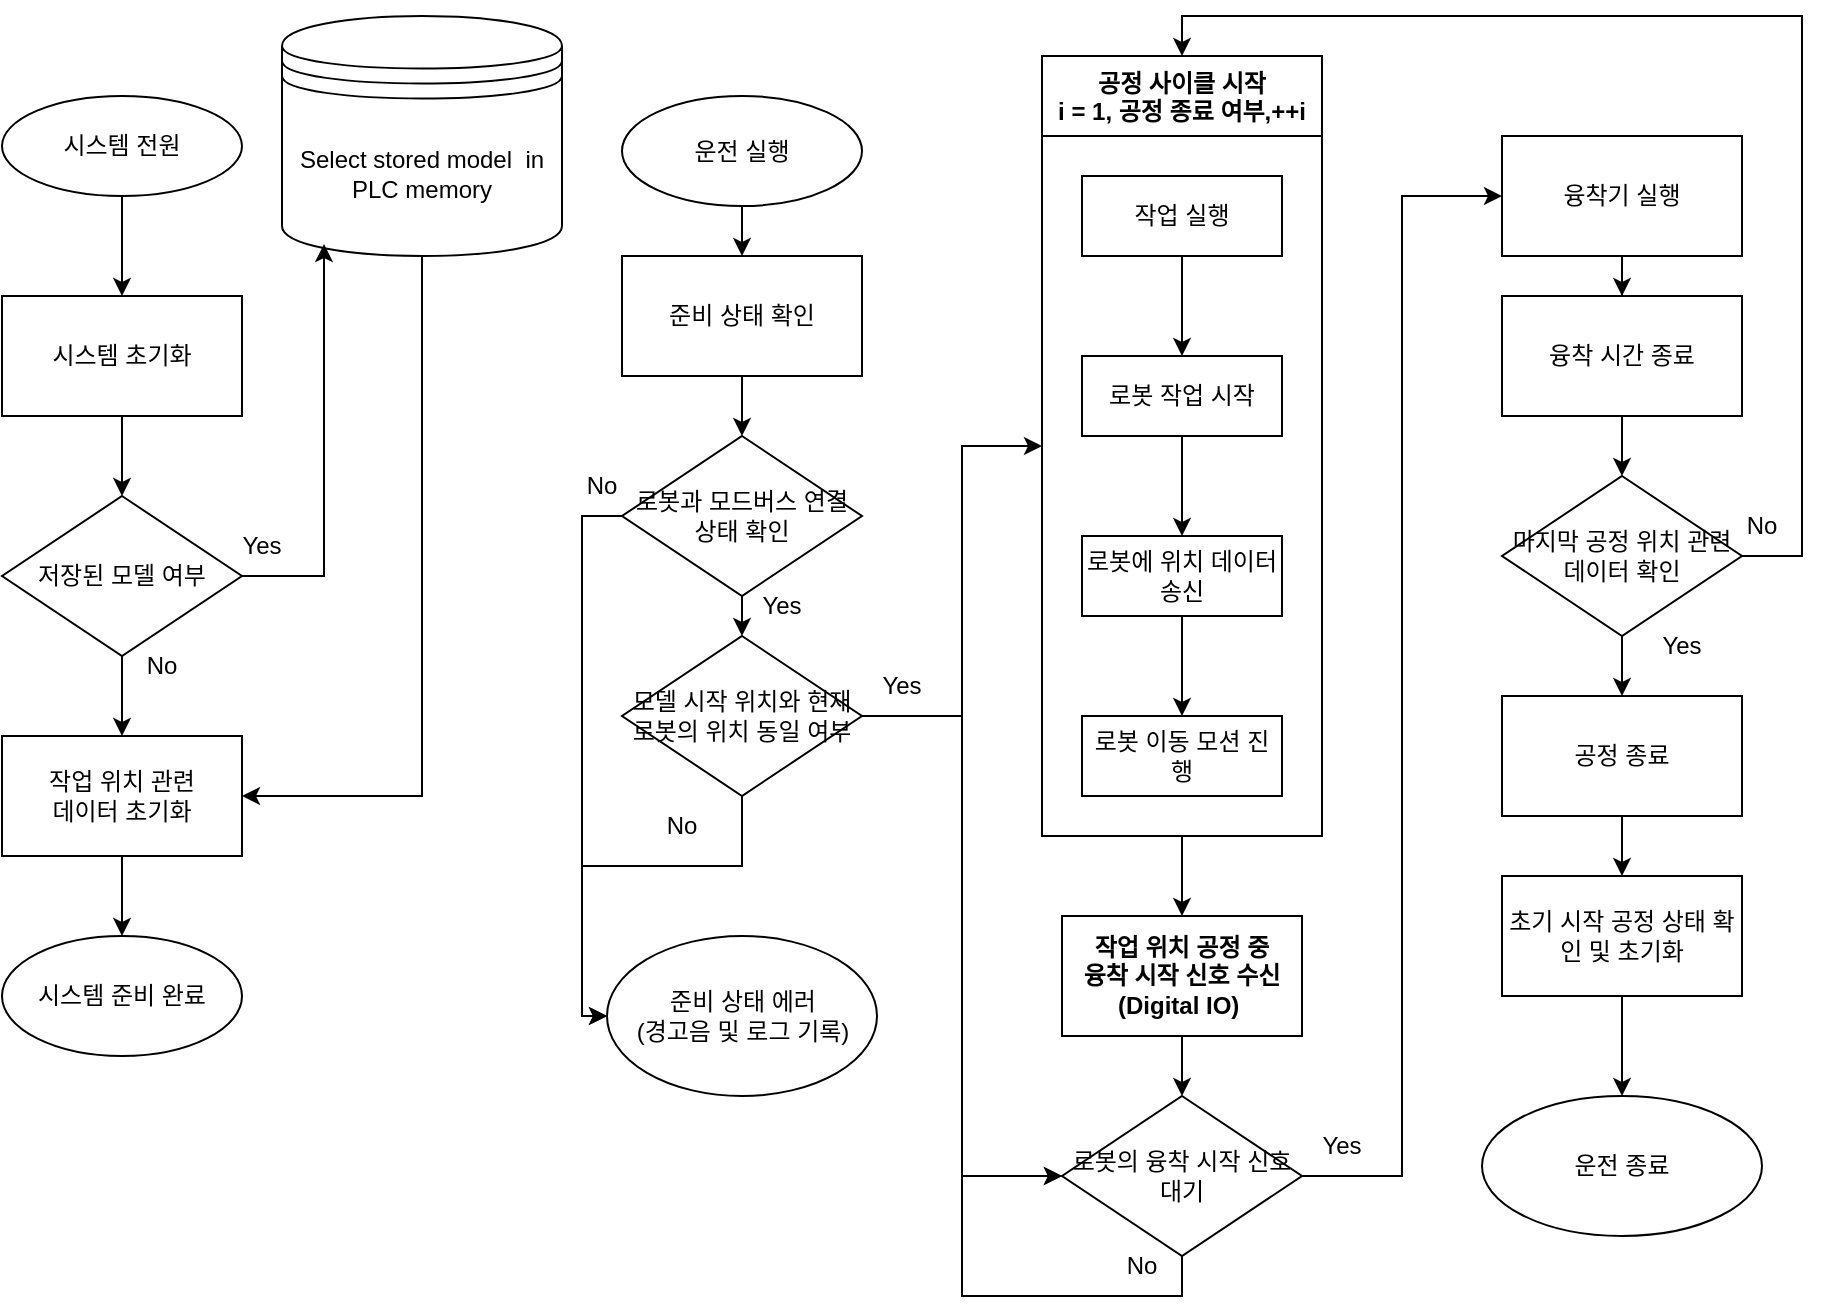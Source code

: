 <mxfile version="22.0.6" type="github">
  <diagram name="페이지-1" id="qV048MeyJkKbHWl1AZwC">
    <mxGraphModel dx="1240" dy="826" grid="1" gridSize="10" guides="1" tooltips="1" connect="1" arrows="1" fold="1" page="1" pageScale="1" pageWidth="1169" pageHeight="827" math="0" shadow="0">
      <root>
        <mxCell id="0" />
        <mxCell id="1" parent="0" />
        <mxCell id="3W03TdgM_L5-CnEBzGcr-3" style="edgeStyle=orthogonalEdgeStyle;rounded=0;orthogonalLoop=1;jettySize=auto;html=1;exitX=0.5;exitY=1;exitDx=0;exitDy=0;entryX=0.5;entryY=0;entryDx=0;entryDy=0;" edge="1" parent="1" source="3W03TdgM_L5-CnEBzGcr-1" target="3W03TdgM_L5-CnEBzGcr-2">
          <mxGeometry relative="1" as="geometry" />
        </mxCell>
        <mxCell id="3W03TdgM_L5-CnEBzGcr-1" value="시스템 전원" style="ellipse;whiteSpace=wrap;html=1;" vertex="1" parent="1">
          <mxGeometry x="110" y="120" width="120" height="50" as="geometry" />
        </mxCell>
        <mxCell id="3W03TdgM_L5-CnEBzGcr-7" value="" style="edgeStyle=orthogonalEdgeStyle;rounded=0;orthogonalLoop=1;jettySize=auto;html=1;" edge="1" parent="1" source="3W03TdgM_L5-CnEBzGcr-2" target="3W03TdgM_L5-CnEBzGcr-6">
          <mxGeometry relative="1" as="geometry" />
        </mxCell>
        <mxCell id="3W03TdgM_L5-CnEBzGcr-2" value="시스템 초기화" style="rounded=0;whiteSpace=wrap;html=1;" vertex="1" parent="1">
          <mxGeometry x="110" y="220" width="120" height="60" as="geometry" />
        </mxCell>
        <mxCell id="3W03TdgM_L5-CnEBzGcr-15" style="edgeStyle=orthogonalEdgeStyle;rounded=0;orthogonalLoop=1;jettySize=auto;html=1;entryX=1;entryY=0.5;entryDx=0;entryDy=0;exitX=0.5;exitY=1;exitDx=0;exitDy=0;" edge="1" parent="1" source="3W03TdgM_L5-CnEBzGcr-4" target="3W03TdgM_L5-CnEBzGcr-12">
          <mxGeometry relative="1" as="geometry" />
        </mxCell>
        <mxCell id="3W03TdgM_L5-CnEBzGcr-4" value="Select stored model&amp;nbsp; in PLC memory" style="shape=datastore;whiteSpace=wrap;html=1;" vertex="1" parent="1">
          <mxGeometry x="250" y="80" width="140" height="120" as="geometry" />
        </mxCell>
        <mxCell id="3W03TdgM_L5-CnEBzGcr-8" style="edgeStyle=orthogonalEdgeStyle;rounded=0;orthogonalLoop=1;jettySize=auto;html=1;entryX=0.15;entryY=0.95;entryDx=0;entryDy=0;entryPerimeter=0;" edge="1" parent="1" source="3W03TdgM_L5-CnEBzGcr-6" target="3W03TdgM_L5-CnEBzGcr-4">
          <mxGeometry relative="1" as="geometry" />
        </mxCell>
        <mxCell id="3W03TdgM_L5-CnEBzGcr-13" value="" style="edgeStyle=orthogonalEdgeStyle;rounded=0;orthogonalLoop=1;jettySize=auto;html=1;" edge="1" parent="1" source="3W03TdgM_L5-CnEBzGcr-6" target="3W03TdgM_L5-CnEBzGcr-12">
          <mxGeometry relative="1" as="geometry" />
        </mxCell>
        <mxCell id="3W03TdgM_L5-CnEBzGcr-6" value="저장된 모델 여부" style="rhombus;whiteSpace=wrap;html=1;rounded=0;" vertex="1" parent="1">
          <mxGeometry x="110" y="320" width="120" height="80" as="geometry" />
        </mxCell>
        <mxCell id="3W03TdgM_L5-CnEBzGcr-9" value="Yes" style="text;html=1;strokeColor=none;fillColor=none;align=center;verticalAlign=middle;whiteSpace=wrap;rounded=0;" vertex="1" parent="1">
          <mxGeometry x="210" y="330" width="60" height="30" as="geometry" />
        </mxCell>
        <mxCell id="3W03TdgM_L5-CnEBzGcr-10" value="No" style="text;html=1;strokeColor=none;fillColor=none;align=center;verticalAlign=middle;whiteSpace=wrap;rounded=0;" vertex="1" parent="1">
          <mxGeometry x="160" y="390" width="60" height="30" as="geometry" />
        </mxCell>
        <mxCell id="3W03TdgM_L5-CnEBzGcr-17" value="" style="edgeStyle=orthogonalEdgeStyle;rounded=0;orthogonalLoop=1;jettySize=auto;html=1;" edge="1" parent="1" source="3W03TdgM_L5-CnEBzGcr-12" target="3W03TdgM_L5-CnEBzGcr-16">
          <mxGeometry relative="1" as="geometry" />
        </mxCell>
        <mxCell id="3W03TdgM_L5-CnEBzGcr-12" value="작업 위치 관련 &lt;br&gt;데이터 초기화" style="whiteSpace=wrap;html=1;rounded=0;" vertex="1" parent="1">
          <mxGeometry x="110" y="440" width="120" height="60" as="geometry" />
        </mxCell>
        <mxCell id="3W03TdgM_L5-CnEBzGcr-16" value="시스템 준비 완료" style="ellipse;whiteSpace=wrap;html=1;rounded=0;" vertex="1" parent="1">
          <mxGeometry x="110" y="540" width="120" height="60" as="geometry" />
        </mxCell>
        <mxCell id="3W03TdgM_L5-CnEBzGcr-20" value="" style="edgeStyle=orthogonalEdgeStyle;rounded=0;orthogonalLoop=1;jettySize=auto;html=1;" edge="1" parent="1" source="3W03TdgM_L5-CnEBzGcr-18" target="3W03TdgM_L5-CnEBzGcr-19">
          <mxGeometry relative="1" as="geometry" />
        </mxCell>
        <mxCell id="3W03TdgM_L5-CnEBzGcr-18" value="운전 실행" style="ellipse;whiteSpace=wrap;html=1;" vertex="1" parent="1">
          <mxGeometry x="420" y="120" width="120" height="55" as="geometry" />
        </mxCell>
        <mxCell id="3W03TdgM_L5-CnEBzGcr-22" value="" style="edgeStyle=orthogonalEdgeStyle;rounded=0;orthogonalLoop=1;jettySize=auto;html=1;entryX=0.5;entryY=0;entryDx=0;entryDy=0;" edge="1" parent="1" source="3W03TdgM_L5-CnEBzGcr-19" target="3W03TdgM_L5-CnEBzGcr-33">
          <mxGeometry relative="1" as="geometry">
            <mxPoint x="480" y="290" as="targetPoint" />
          </mxGeometry>
        </mxCell>
        <mxCell id="3W03TdgM_L5-CnEBzGcr-19" value="준비 상태 확인" style="whiteSpace=wrap;html=1;" vertex="1" parent="1">
          <mxGeometry x="420" y="200" width="120" height="60" as="geometry" />
        </mxCell>
        <mxCell id="3W03TdgM_L5-CnEBzGcr-27" value="" style="edgeStyle=orthogonalEdgeStyle;rounded=0;orthogonalLoop=1;jettySize=auto;html=1;entryX=0;entryY=0.5;entryDx=0;entryDy=0;exitX=0;exitY=0.5;exitDx=0;exitDy=0;" edge="1" parent="1" source="3W03TdgM_L5-CnEBzGcr-33" target="3W03TdgM_L5-CnEBzGcr-26">
          <mxGeometry relative="1" as="geometry">
            <mxPoint x="540" y="330" as="sourcePoint" />
          </mxGeometry>
        </mxCell>
        <mxCell id="3W03TdgM_L5-CnEBzGcr-31" value="" style="edgeStyle=orthogonalEdgeStyle;rounded=0;orthogonalLoop=1;jettySize=auto;html=1;entryX=0.5;entryY=0;entryDx=0;entryDy=0;" edge="1" parent="1" target="3W03TdgM_L5-CnEBzGcr-32">
          <mxGeometry relative="1" as="geometry">
            <mxPoint x="480" y="370" as="sourcePoint" />
            <mxPoint x="480" y="440" as="targetPoint" />
          </mxGeometry>
        </mxCell>
        <mxCell id="3W03TdgM_L5-CnEBzGcr-26" value="준비 상태 에러&lt;br&gt;(경고음 및 로그 기록)" style="ellipse;whiteSpace=wrap;html=1;" vertex="1" parent="1">
          <mxGeometry x="412.5" y="540" width="135" height="80" as="geometry" />
        </mxCell>
        <mxCell id="3W03TdgM_L5-CnEBzGcr-28" value="No" style="text;html=1;strokeColor=none;fillColor=none;align=center;verticalAlign=middle;whiteSpace=wrap;rounded=0;" vertex="1" parent="1">
          <mxGeometry x="380" y="300" width="60" height="30" as="geometry" />
        </mxCell>
        <mxCell id="3W03TdgM_L5-CnEBzGcr-29" value="Yes" style="text;html=1;strokeColor=none;fillColor=none;align=center;verticalAlign=middle;whiteSpace=wrap;rounded=0;" vertex="1" parent="1">
          <mxGeometry x="470" y="360" width="60" height="30" as="geometry" />
        </mxCell>
        <mxCell id="3W03TdgM_L5-CnEBzGcr-35" style="edgeStyle=orthogonalEdgeStyle;rounded=0;orthogonalLoop=1;jettySize=auto;html=1;entryX=0;entryY=0.5;entryDx=0;entryDy=0;exitX=0.5;exitY=1;exitDx=0;exitDy=0;" edge="1" parent="1" source="3W03TdgM_L5-CnEBzGcr-32" target="3W03TdgM_L5-CnEBzGcr-26">
          <mxGeometry relative="1" as="geometry">
            <Array as="points">
              <mxPoint x="480" y="505" />
              <mxPoint x="400" y="505" />
              <mxPoint x="400" y="580" />
            </Array>
          </mxGeometry>
        </mxCell>
        <mxCell id="3W03TdgM_L5-CnEBzGcr-40" value="" style="edgeStyle=orthogonalEdgeStyle;rounded=0;orthogonalLoop=1;jettySize=auto;html=1;" edge="1" parent="1" source="3W03TdgM_L5-CnEBzGcr-32" target="3W03TdgM_L5-CnEBzGcr-41">
          <mxGeometry relative="1" as="geometry">
            <mxPoint x="480" y="500" as="targetPoint" />
            <Array as="points">
              <mxPoint x="590" y="430" />
              <mxPoint x="590" y="295" />
            </Array>
          </mxGeometry>
        </mxCell>
        <mxCell id="3W03TdgM_L5-CnEBzGcr-60" style="edgeStyle=orthogonalEdgeStyle;rounded=0;orthogonalLoop=1;jettySize=auto;html=1;entryX=0;entryY=0.5;entryDx=0;entryDy=0;" edge="1" parent="1" source="3W03TdgM_L5-CnEBzGcr-32" target="3W03TdgM_L5-CnEBzGcr-61">
          <mxGeometry relative="1" as="geometry">
            <mxPoint x="610" y="590" as="targetPoint" />
            <Array as="points">
              <mxPoint x="590" y="430" />
              <mxPoint x="590" y="660" />
            </Array>
          </mxGeometry>
        </mxCell>
        <mxCell id="3W03TdgM_L5-CnEBzGcr-32" value="모델 시작 위치와 현재 로봇의 위치 동일 여부" style="rhombus;whiteSpace=wrap;html=1;" vertex="1" parent="1">
          <mxGeometry x="420" y="390" width="120" height="80" as="geometry" />
        </mxCell>
        <mxCell id="3W03TdgM_L5-CnEBzGcr-33" value="로봇과 모드버스 연결 상태 확인" style="rhombus;whiteSpace=wrap;html=1;" vertex="1" parent="1">
          <mxGeometry x="420" y="290" width="120" height="80" as="geometry" />
        </mxCell>
        <mxCell id="3W03TdgM_L5-CnEBzGcr-38" value="Yes" style="text;html=1;strokeColor=none;fillColor=none;align=center;verticalAlign=middle;whiteSpace=wrap;rounded=0;" vertex="1" parent="1">
          <mxGeometry x="530" y="400" width="60" height="30" as="geometry" />
        </mxCell>
        <mxCell id="3W03TdgM_L5-CnEBzGcr-67" style="edgeStyle=orthogonalEdgeStyle;rounded=0;orthogonalLoop=1;jettySize=auto;html=1;entryX=0.5;entryY=0;entryDx=0;entryDy=0;" edge="1" parent="1" source="3W03TdgM_L5-CnEBzGcr-41" target="3W03TdgM_L5-CnEBzGcr-65">
          <mxGeometry relative="1" as="geometry" />
        </mxCell>
        <mxCell id="3W03TdgM_L5-CnEBzGcr-41" value="공정 사이클 시작&#xa;i = 1, 공정 종료 여부,++i" style="swimlane;startSize=40;horizontal=1;childLayout=flowLayout;flowOrientation=north;resizable=0;interRankCellSpacing=50;containerType=tree;fontSize=12;" vertex="1" parent="1">
          <mxGeometry x="630" y="100" width="140" height="390" as="geometry" />
        </mxCell>
        <mxCell id="3W03TdgM_L5-CnEBzGcr-42" value="작업 실행" style="whiteSpace=wrap;html=1;" vertex="1" parent="3W03TdgM_L5-CnEBzGcr-41">
          <mxGeometry x="20" y="60" width="100" height="40" as="geometry" />
        </mxCell>
        <mxCell id="3W03TdgM_L5-CnEBzGcr-45" value="로봇 작업 시작" style="whiteSpace=wrap;html=1;" vertex="1" parent="3W03TdgM_L5-CnEBzGcr-41">
          <mxGeometry x="20" y="150" width="100" height="40" as="geometry" />
        </mxCell>
        <mxCell id="3W03TdgM_L5-CnEBzGcr-46" value="" style="html=1;rounded=1;curved=0;sourcePerimeterSpacing=0;targetPerimeterSpacing=0;startSize=6;endSize=6;noEdgeStyle=1;orthogonal=1;" edge="1" parent="3W03TdgM_L5-CnEBzGcr-41" source="3W03TdgM_L5-CnEBzGcr-42" target="3W03TdgM_L5-CnEBzGcr-45">
          <mxGeometry relative="1" as="geometry">
            <Array as="points">
              <mxPoint x="70" y="112" />
              <mxPoint x="70" y="138" />
            </Array>
          </mxGeometry>
        </mxCell>
        <mxCell id="3W03TdgM_L5-CnEBzGcr-50" value="" style="html=1;rounded=1;curved=0;sourcePerimeterSpacing=0;targetPerimeterSpacing=0;startSize=6;endSize=6;noEdgeStyle=1;orthogonal=1;" edge="1" target="3W03TdgM_L5-CnEBzGcr-51" source="3W03TdgM_L5-CnEBzGcr-45" parent="3W03TdgM_L5-CnEBzGcr-41">
          <mxGeometry relative="1" as="geometry">
            <mxPoint x="840" y="1470" as="sourcePoint" />
            <Array as="points">
              <mxPoint x="70" y="202" />
              <mxPoint x="70" y="228" />
            </Array>
          </mxGeometry>
        </mxCell>
        <mxCell id="3W03TdgM_L5-CnEBzGcr-51" value="로봇에 위치 데이터 송신" style="whiteSpace=wrap;html=1;" vertex="1" parent="3W03TdgM_L5-CnEBzGcr-41">
          <mxGeometry x="20" y="240" width="100" height="40" as="geometry" />
        </mxCell>
        <mxCell id="3W03TdgM_L5-CnEBzGcr-52" value="" style="html=1;rounded=1;curved=0;sourcePerimeterSpacing=0;targetPerimeterSpacing=0;startSize=6;endSize=6;noEdgeStyle=1;orthogonal=1;" edge="1" target="3W03TdgM_L5-CnEBzGcr-53" source="3W03TdgM_L5-CnEBzGcr-51" parent="3W03TdgM_L5-CnEBzGcr-41">
          <mxGeometry relative="1" as="geometry">
            <mxPoint x="740" y="1260" as="sourcePoint" />
            <Array as="points">
              <mxPoint x="70" y="292" />
              <mxPoint x="70" y="318" />
            </Array>
          </mxGeometry>
        </mxCell>
        <mxCell id="3W03TdgM_L5-CnEBzGcr-53" value="로봇 이동 모션 진행" style="whiteSpace=wrap;html=1;" vertex="1" parent="3W03TdgM_L5-CnEBzGcr-41">
          <mxGeometry x="20" y="330" width="100" height="40" as="geometry" />
        </mxCell>
        <mxCell id="3W03TdgM_L5-CnEBzGcr-54" value="No" style="text;html=1;strokeColor=none;fillColor=none;align=center;verticalAlign=middle;whiteSpace=wrap;rounded=0;" vertex="1" parent="1">
          <mxGeometry x="420" y="470" width="60" height="30" as="geometry" />
        </mxCell>
        <mxCell id="3W03TdgM_L5-CnEBzGcr-63" value="" style="edgeStyle=orthogonalEdgeStyle;rounded=0;orthogonalLoop=1;jettySize=auto;html=1;entryX=0;entryY=0.5;entryDx=0;entryDy=0;" edge="1" parent="1" source="3W03TdgM_L5-CnEBzGcr-61" target="3W03TdgM_L5-CnEBzGcr-62">
          <mxGeometry relative="1" as="geometry" />
        </mxCell>
        <mxCell id="3W03TdgM_L5-CnEBzGcr-61" value="로봇의 융착 시작 신호 대기" style="rhombus;whiteSpace=wrap;html=1;" vertex="1" parent="1">
          <mxGeometry x="640" y="620" width="120" height="80" as="geometry" />
        </mxCell>
        <mxCell id="3W03TdgM_L5-CnEBzGcr-74" style="edgeStyle=orthogonalEdgeStyle;rounded=0;orthogonalLoop=1;jettySize=auto;html=1;entryX=0.5;entryY=0;entryDx=0;entryDy=0;" edge="1" parent="1" source="3W03TdgM_L5-CnEBzGcr-62" target="3W03TdgM_L5-CnEBzGcr-72">
          <mxGeometry relative="1" as="geometry" />
        </mxCell>
        <mxCell id="3W03TdgM_L5-CnEBzGcr-62" value="융착기 실행" style="whiteSpace=wrap;html=1;" vertex="1" parent="1">
          <mxGeometry x="860" y="140" width="120" height="60" as="geometry" />
        </mxCell>
        <mxCell id="3W03TdgM_L5-CnEBzGcr-68" style="edgeStyle=orthogonalEdgeStyle;rounded=0;orthogonalLoop=1;jettySize=auto;html=1;exitX=0.5;exitY=1;exitDx=0;exitDy=0;entryX=0.5;entryY=0;entryDx=0;entryDy=0;" edge="1" parent="1" source="3W03TdgM_L5-CnEBzGcr-65" target="3W03TdgM_L5-CnEBzGcr-61">
          <mxGeometry relative="1" as="geometry" />
        </mxCell>
        <mxCell id="3W03TdgM_L5-CnEBzGcr-65" value="작업 위치 공정 중 &lt;br&gt;융착 시작 신호 수신(Digital IO)&amp;nbsp;" style="whiteSpace=wrap;html=1;fontStyle=1;startSize=40;" vertex="1" parent="1">
          <mxGeometry x="640" y="530" width="120" height="60" as="geometry" />
        </mxCell>
        <mxCell id="3W03TdgM_L5-CnEBzGcr-69" style="edgeStyle=orthogonalEdgeStyle;rounded=0;orthogonalLoop=1;jettySize=auto;html=1;entryX=0;entryY=0.5;entryDx=0;entryDy=0;exitX=0.5;exitY=1;exitDx=0;exitDy=0;" edge="1" parent="1" source="3W03TdgM_L5-CnEBzGcr-61" target="3W03TdgM_L5-CnEBzGcr-61">
          <mxGeometry relative="1" as="geometry">
            <Array as="points">
              <mxPoint x="700" y="720" />
              <mxPoint x="590" y="720" />
              <mxPoint x="590" y="660" />
            </Array>
          </mxGeometry>
        </mxCell>
        <mxCell id="3W03TdgM_L5-CnEBzGcr-70" value="No" style="text;html=1;strokeColor=none;fillColor=none;align=center;verticalAlign=middle;whiteSpace=wrap;rounded=0;" vertex="1" parent="1">
          <mxGeometry x="650" y="690" width="60" height="30" as="geometry" />
        </mxCell>
        <mxCell id="3W03TdgM_L5-CnEBzGcr-71" value="Yes" style="text;html=1;strokeColor=none;fillColor=none;align=center;verticalAlign=middle;whiteSpace=wrap;rounded=0;" vertex="1" parent="1">
          <mxGeometry x="750" y="630" width="60" height="30" as="geometry" />
        </mxCell>
        <mxCell id="3W03TdgM_L5-CnEBzGcr-75" style="edgeStyle=orthogonalEdgeStyle;rounded=0;orthogonalLoop=1;jettySize=auto;html=1;entryX=0.5;entryY=0;entryDx=0;entryDy=0;exitX=1;exitY=0.5;exitDx=0;exitDy=0;" edge="1" parent="1" source="3W03TdgM_L5-CnEBzGcr-76" target="3W03TdgM_L5-CnEBzGcr-41">
          <mxGeometry relative="1" as="geometry">
            <Array as="points">
              <mxPoint x="1010" y="350" />
              <mxPoint x="1010" y="80" />
              <mxPoint x="700" y="80" />
            </Array>
          </mxGeometry>
        </mxCell>
        <mxCell id="3W03TdgM_L5-CnEBzGcr-77" value="" style="edgeStyle=orthogonalEdgeStyle;rounded=0;orthogonalLoop=1;jettySize=auto;html=1;" edge="1" parent="1" source="3W03TdgM_L5-CnEBzGcr-72" target="3W03TdgM_L5-CnEBzGcr-76">
          <mxGeometry relative="1" as="geometry" />
        </mxCell>
        <mxCell id="3W03TdgM_L5-CnEBzGcr-72" value="융착 시간 종료" style="whiteSpace=wrap;html=1;" vertex="1" parent="1">
          <mxGeometry x="860" y="220" width="120" height="60" as="geometry" />
        </mxCell>
        <mxCell id="3W03TdgM_L5-CnEBzGcr-80" style="edgeStyle=orthogonalEdgeStyle;rounded=0;orthogonalLoop=1;jettySize=auto;html=1;exitX=0.5;exitY=1;exitDx=0;exitDy=0;entryX=0.5;entryY=0;entryDx=0;entryDy=0;" edge="1" parent="1" source="3W03TdgM_L5-CnEBzGcr-76" target="3W03TdgM_L5-CnEBzGcr-81">
          <mxGeometry relative="1" as="geometry">
            <mxPoint x="920" y="420" as="targetPoint" />
          </mxGeometry>
        </mxCell>
        <mxCell id="3W03TdgM_L5-CnEBzGcr-76" value="마지막 공정 위치 관련 데이터 확인" style="rhombus;whiteSpace=wrap;html=1;" vertex="1" parent="1">
          <mxGeometry x="860" y="310" width="120" height="80" as="geometry" />
        </mxCell>
        <mxCell id="3W03TdgM_L5-CnEBzGcr-78" value="Yes" style="text;html=1;strokeColor=none;fillColor=none;align=center;verticalAlign=middle;whiteSpace=wrap;rounded=0;" vertex="1" parent="1">
          <mxGeometry x="920" y="380" width="60" height="30" as="geometry" />
        </mxCell>
        <mxCell id="3W03TdgM_L5-CnEBzGcr-79" value="No" style="text;html=1;strokeColor=none;fillColor=none;align=center;verticalAlign=middle;whiteSpace=wrap;rounded=0;" vertex="1" parent="1">
          <mxGeometry x="960" y="320" width="60" height="30" as="geometry" />
        </mxCell>
        <mxCell id="3W03TdgM_L5-CnEBzGcr-83" value="" style="edgeStyle=orthogonalEdgeStyle;rounded=0;orthogonalLoop=1;jettySize=auto;html=1;" edge="1" parent="1" source="3W03TdgM_L5-CnEBzGcr-81" target="3W03TdgM_L5-CnEBzGcr-82">
          <mxGeometry relative="1" as="geometry" />
        </mxCell>
        <mxCell id="3W03TdgM_L5-CnEBzGcr-81" value="공정 종료" style="rounded=0;whiteSpace=wrap;html=1;" vertex="1" parent="1">
          <mxGeometry x="860" y="420" width="120" height="60" as="geometry" />
        </mxCell>
        <mxCell id="3W03TdgM_L5-CnEBzGcr-85" value="" style="edgeStyle=orthogonalEdgeStyle;rounded=0;orthogonalLoop=1;jettySize=auto;html=1;" edge="1" parent="1" source="3W03TdgM_L5-CnEBzGcr-82" target="3W03TdgM_L5-CnEBzGcr-84">
          <mxGeometry relative="1" as="geometry" />
        </mxCell>
        <mxCell id="3W03TdgM_L5-CnEBzGcr-82" value="초기 시작 공정 상태 확인 및 초기화" style="rounded=0;whiteSpace=wrap;html=1;" vertex="1" parent="1">
          <mxGeometry x="860" y="510" width="120" height="60" as="geometry" />
        </mxCell>
        <mxCell id="3W03TdgM_L5-CnEBzGcr-84" value="운전 종료" style="ellipse;whiteSpace=wrap;html=1;rounded=0;" vertex="1" parent="1">
          <mxGeometry x="850" y="620" width="140" height="70" as="geometry" />
        </mxCell>
      </root>
    </mxGraphModel>
  </diagram>
</mxfile>
